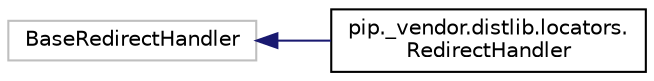 digraph "Graphical Class Hierarchy"
{
  edge [fontname="Helvetica",fontsize="10",labelfontname="Helvetica",labelfontsize="10"];
  node [fontname="Helvetica",fontsize="10",shape=record];
  rankdir="LR";
  Node697 [label="BaseRedirectHandler",height=0.2,width=0.4,color="grey75", fillcolor="white", style="filled"];
  Node697 -> Node0 [dir="back",color="midnightblue",fontsize="10",style="solid",fontname="Helvetica"];
  Node0 [label="pip._vendor.distlib.locators.\lRedirectHandler",height=0.2,width=0.4,color="black", fillcolor="white", style="filled",URL="$classpip_1_1__vendor_1_1distlib_1_1locators_1_1_redirect_handler.html"];
}
